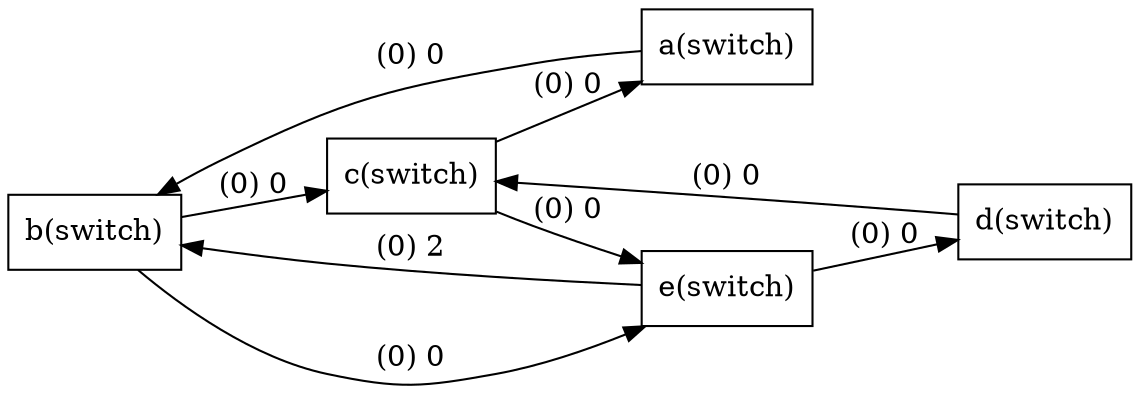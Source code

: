 digraph G{
rankdir=LR;
node [shape=record];

b [label="b(switch)"];
c [label="c(switch)"];
b->c[label="(0) 0"];
c [label="c(switch)"];
a [label="a(switch)"];
c->a[label="(0) 0"];
a [label="a(switch)"];
b [label="b(switch)"];
a->b[label="(0) 0"];
b [label="b(switch)"];
e [label="e(switch)"];
b->e[label="(0) 0"];
e [label="e(switch)"];
d [label="d(switch)"];
e->d[label="(0) 0"];
d [label="d(switch)"];
c [label="c(switch)"];
d->c[label="(0) 0"];
c [label="c(switch)"];
e [label="e(switch)"];
c->e[label="(0) 0"];
e [label="e(switch)"];
b [label="b(switch)"];
e->b[label="(0) 2"];

}